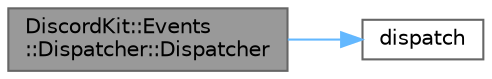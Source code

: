 digraph "DiscordKit::Events::Dispatcher::Dispatcher"
{
 // LATEX_PDF_SIZE
  bgcolor="transparent";
  edge [fontname=Helvetica,fontsize=10,labelfontname=Helvetica,labelfontsize=10];
  node [fontname=Helvetica,fontsize=10,shape=box,height=0.2,width=0.4];
  rankdir="LR";
  Node1 [id="Node000001",label="DiscordKit::Events\l::Dispatcher::Dispatcher",height=0.2,width=0.4,color="gray40", fillcolor="grey60", style="filled", fontcolor="black",tooltip=" "];
  Node1 -> Node2 [id="edge1_Node000001_Node000002",color="steelblue1",style="solid",tooltip=" "];
  Node2 [id="Node000002",label="dispatch",height=0.2,width=0.4,color="grey40", fillcolor="white", style="filled",URL="$d6/db9/Dispatcher_8hpp.html#a6b7146bff9d8be83857a647ad3cc31a0",tooltip=" "];
}
